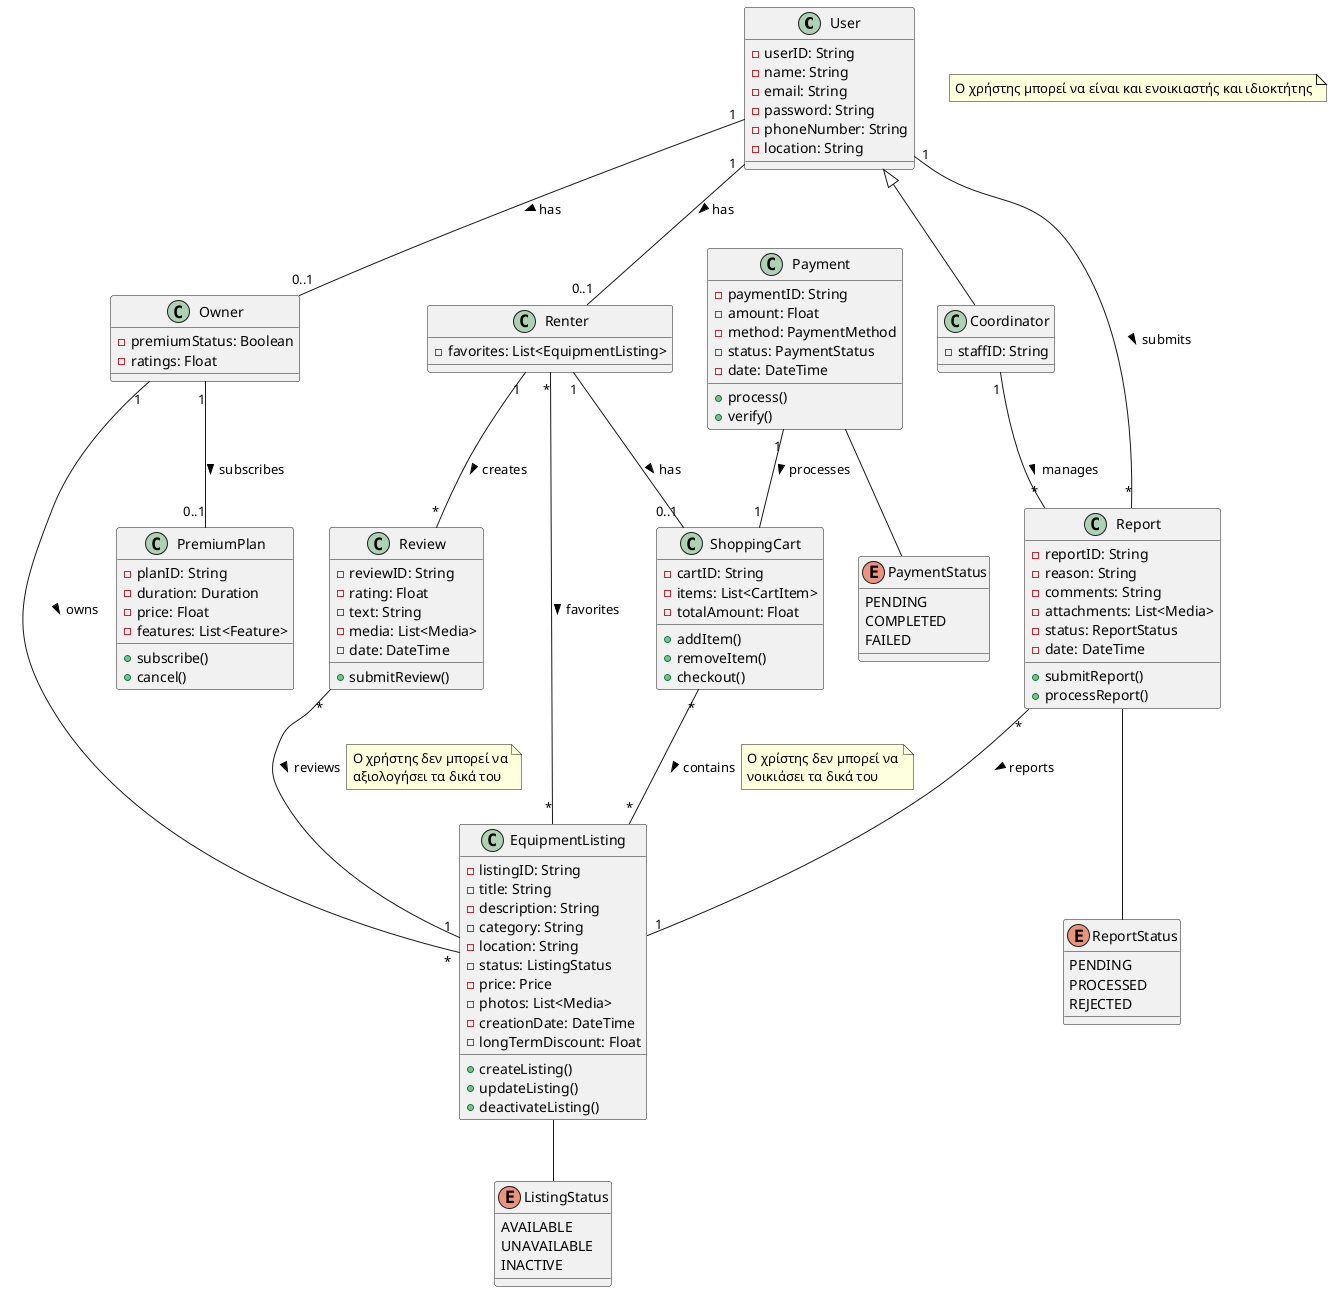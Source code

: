 @startuml LendIt Domain Model

class User {
  -userID: String
  -name: String
  -email: String
  -password: String
  -phoneNumber: String
  -location: String
}

class Renter {
  -favorites: List<EquipmentListing>
}

class Owner {
  -premiumStatus: Boolean
  -ratings: Float
}

class Coordinator {
  -staffID: String
}

class EquipmentListing {
  -listingID: String
  -title: String
  -description: String
  -category: String
  -location: String
  -status: ListingStatus
  -price: Price
  -photos: List<Media>
  -creationDate: DateTime
  -longTermDiscount: Float
  +createListing()
  +updateListing()
  +deactivateListing()
}

class Review {
  -reviewID: String
  -rating: Float
  -text: String
  -media: List<Media>
  -date: DateTime
  +submitReview()
}

class Report {
  -reportID: String
  -reason: String
  -comments: String
  -attachments: List<Media>
  -status: ReportStatus
  -date: DateTime
  +submitReport()
  +processReport()
}

class PremiumPlan {
  -planID: String
  -duration: Duration
  -price: Float
  -features: List<Feature>
  +subscribe()
  +cancel()
}

class ShoppingCart {
  -cartID: String
  -items: List<CartItem>
  -totalAmount: Float
  +addItem()
  +removeItem()
  +checkout()
}

class Payment {
  -paymentID: String
  -amount: Float
  -method: PaymentMethod
  -status: PaymentStatus
  -date: DateTime
  +process()
  +verify()
}

enum ListingStatus {
  AVAILABLE
  UNAVAILABLE
  INACTIVE
}

enum ReportStatus {
  PENDING
  PROCESSED
  REJECTED
}

enum PaymentStatus {
  PENDING
  COMPLETED
  FAILED
}


User "1" -- "0..1" Renter : has >
User "1" -- "0..1" Owner : has >
User <|-- Coordinator


Owner "1" -- "*" EquipmentListing : owns >
Renter "*" -- "*" EquipmentListing : favorites >
Renter "1" -- "*" Review : creates >
Renter "1" -- "0..1" ShoppingCart : has >


Review "*" -- "1" EquipmentListing : reviews >
note right on link
  Ο χρήστης δεν μπορεί να
  αξιολογήσει τα δικά του
end note


User "1" -- "*" Report : submits >
Report "*" -- "1" EquipmentListing : reports >
Coordinator "1" -- "*" Report : manages >


Owner "1" -- "0..1" PremiumPlan : subscribes >
ShoppingCart "*" -- "*" EquipmentListing : contains >
note right on link
  Ο χρίστης δεν μπορεί να
  νοικιάσει τα δικά του
end note
Payment "1" -- "1" ShoppingCart : processes >


EquipmentListing -- ListingStatus
Report -- ReportStatus
Payment -- PaymentStatus

note "Ο χρήστης μπορεί να είναι και ενοικιαστής και ιδιοκτήτης" as N1

@enduml
